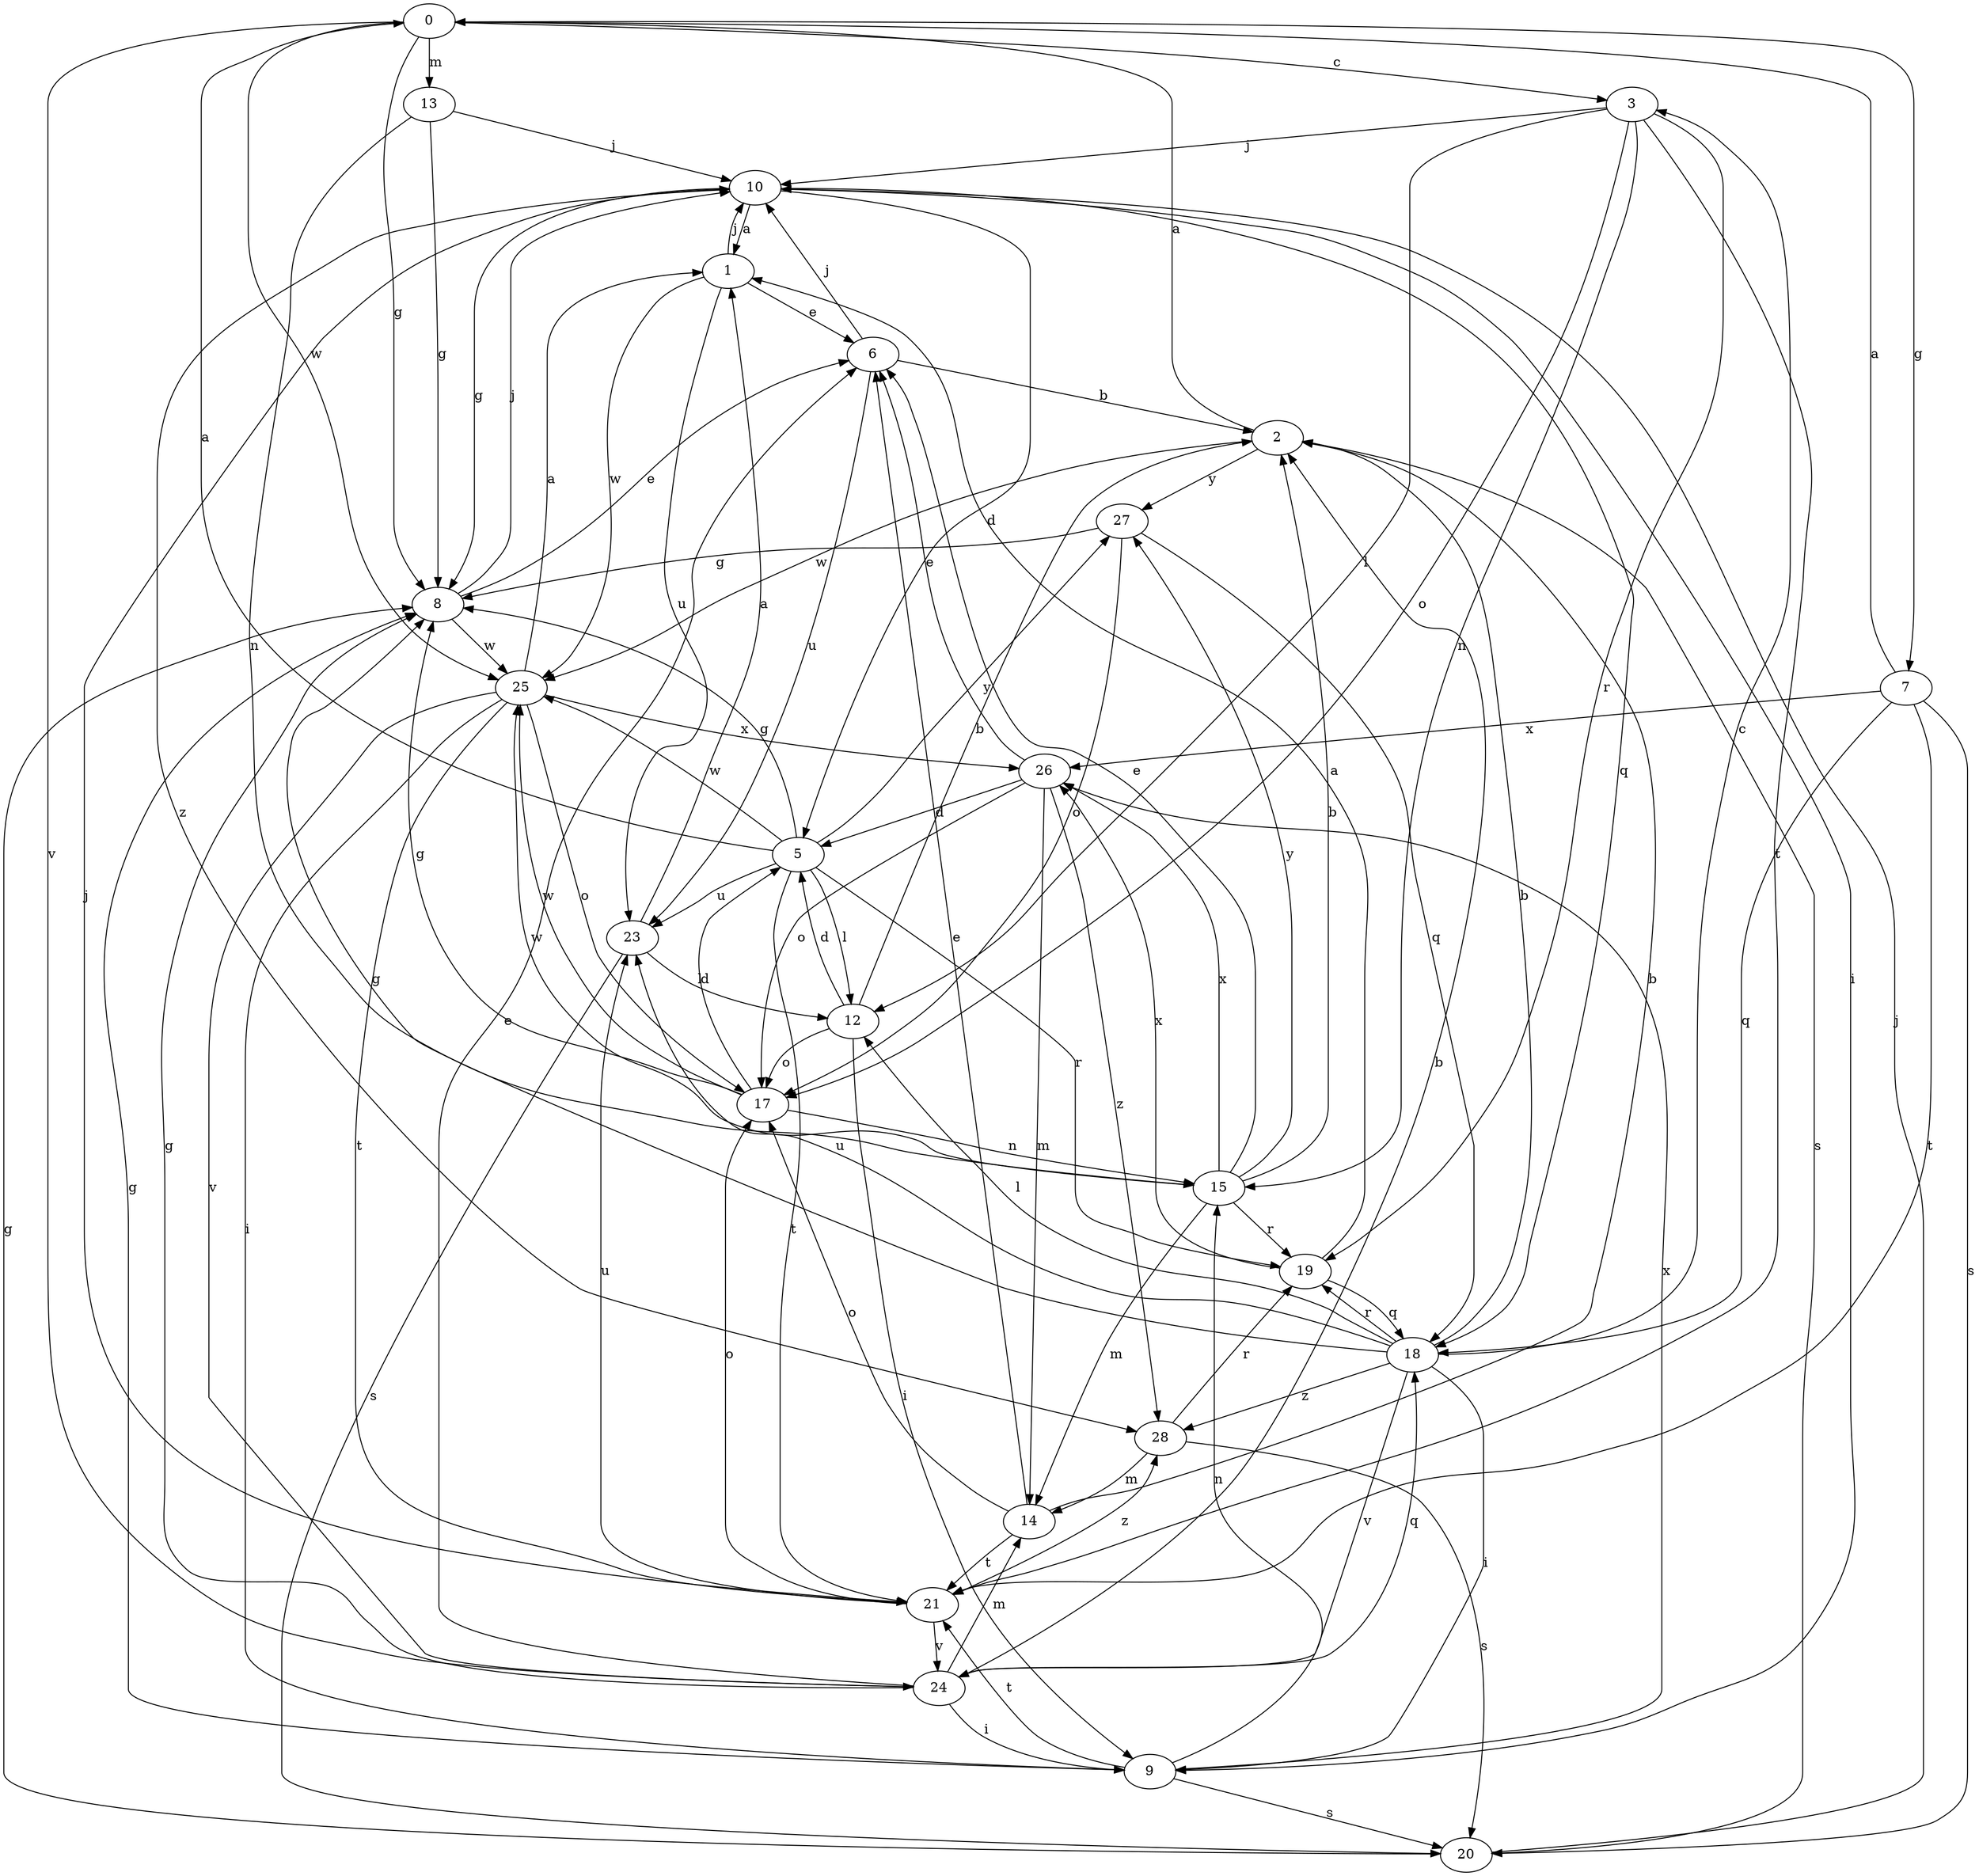 strict digraph  {
0;
1;
2;
3;
5;
6;
7;
8;
9;
10;
12;
13;
14;
15;
17;
18;
19;
20;
21;
23;
24;
25;
26;
27;
28;
0 -> 3  [label=c];
0 -> 7  [label=g];
0 -> 8  [label=g];
0 -> 13  [label=m];
0 -> 24  [label=v];
0 -> 25  [label=w];
1 -> 6  [label=e];
1 -> 10  [label=j];
1 -> 23  [label=u];
1 -> 25  [label=w];
2 -> 0  [label=a];
2 -> 20  [label=s];
2 -> 25  [label=w];
2 -> 27  [label=y];
3 -> 10  [label=j];
3 -> 12  [label=l];
3 -> 15  [label=n];
3 -> 17  [label=o];
3 -> 19  [label=r];
3 -> 21  [label=t];
5 -> 0  [label=a];
5 -> 8  [label=g];
5 -> 12  [label=l];
5 -> 19  [label=r];
5 -> 21  [label=t];
5 -> 23  [label=u];
5 -> 25  [label=w];
5 -> 27  [label=y];
6 -> 2  [label=b];
6 -> 10  [label=j];
6 -> 23  [label=u];
7 -> 0  [label=a];
7 -> 18  [label=q];
7 -> 20  [label=s];
7 -> 21  [label=t];
7 -> 26  [label=x];
8 -> 6  [label=e];
8 -> 10  [label=j];
8 -> 25  [label=w];
9 -> 8  [label=g];
9 -> 15  [label=n];
9 -> 20  [label=s];
9 -> 21  [label=t];
9 -> 26  [label=x];
10 -> 1  [label=a];
10 -> 5  [label=d];
10 -> 8  [label=g];
10 -> 9  [label=i];
10 -> 18  [label=q];
10 -> 28  [label=z];
12 -> 2  [label=b];
12 -> 5  [label=d];
12 -> 9  [label=i];
12 -> 17  [label=o];
13 -> 8  [label=g];
13 -> 10  [label=j];
13 -> 15  [label=n];
14 -> 2  [label=b];
14 -> 6  [label=e];
14 -> 17  [label=o];
14 -> 21  [label=t];
15 -> 2  [label=b];
15 -> 6  [label=e];
15 -> 14  [label=m];
15 -> 19  [label=r];
15 -> 25  [label=w];
15 -> 26  [label=x];
15 -> 27  [label=y];
17 -> 5  [label=d];
17 -> 8  [label=g];
17 -> 15  [label=n];
17 -> 25  [label=w];
18 -> 2  [label=b];
18 -> 3  [label=c];
18 -> 8  [label=g];
18 -> 9  [label=i];
18 -> 12  [label=l];
18 -> 19  [label=r];
18 -> 23  [label=u];
18 -> 24  [label=v];
18 -> 28  [label=z];
19 -> 1  [label=a];
19 -> 18  [label=q];
19 -> 26  [label=x];
20 -> 8  [label=g];
20 -> 10  [label=j];
21 -> 10  [label=j];
21 -> 17  [label=o];
21 -> 23  [label=u];
21 -> 24  [label=v];
21 -> 28  [label=z];
23 -> 1  [label=a];
23 -> 12  [label=l];
23 -> 20  [label=s];
24 -> 2  [label=b];
24 -> 6  [label=e];
24 -> 8  [label=g];
24 -> 9  [label=i];
24 -> 14  [label=m];
24 -> 18  [label=q];
25 -> 1  [label=a];
25 -> 9  [label=i];
25 -> 17  [label=o];
25 -> 21  [label=t];
25 -> 24  [label=v];
25 -> 26  [label=x];
26 -> 5  [label=d];
26 -> 6  [label=e];
26 -> 14  [label=m];
26 -> 17  [label=o];
26 -> 28  [label=z];
27 -> 8  [label=g];
27 -> 17  [label=o];
27 -> 18  [label=q];
28 -> 14  [label=m];
28 -> 19  [label=r];
28 -> 20  [label=s];
}
